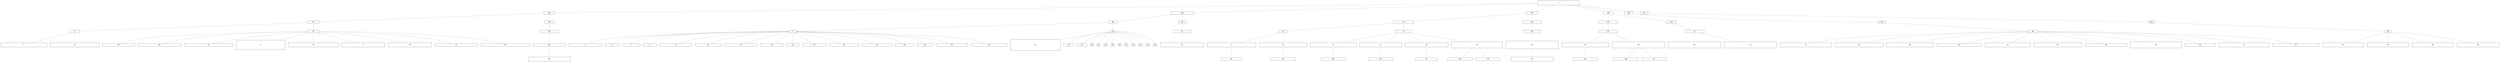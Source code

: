 graph graph0 {

    fontsize=8; 
    fontname="Arial";
    splines=true; 
    sep=1;
    overlap=false;

{ 
    node [shape=rect,fontname="Arial",fontsize=8,margin=0,penwidth=0.5,fillcolor=none];

    1 [fixedsize=true,id="el1",width=3.183,height=0.339];
    2 [fixedsize=true,id="el2",width=3.515,height=0.339];
    3 [fixedsize=true,id="el3",width=0.739,height=0.207];
    4 [fixedsize=true,id="el4",width=2.506,height=0.207];
    5 [fixedsize=true,id="el5",width=0.560,height=0.207];
    6 [fixedsize=true,id="el6",width=1.068,height=0.207];
    7 [fixedsize=true,id="el7",width=1.321,height=0.207];
    8 [fixedsize=true,id="el8",width=1.020,height=0.207];
    9 [fixedsize=true,id="el9",width=3.695,height=0.339];
    10 [fixedsize=true,id="el10",width=0.630,height=0.207];
    11 [fixedsize=true,id="el11",width=3.645,height=0.339];
    12 [fixedsize=true,id="el12",width=3.494,height=0.339];
    13 [fixedsize=true,id="el13",width=1.204,height=0.207];
    14 [fixedsize=true,id="el14",width=3.715,height=0.339];
    15 [fixedsize=true,id="el15",width=3.795,height=0.850];
    16 [fixedsize=true,id="el16",width=0.374,height=0.207];
    17 [fixedsize=true,id="el17",width=2.436,height=0.207];
    18 [fixedsize=true,id="el18",width=1.969,height=0.207];
    19 [fixedsize=true,id="el19",width=3.590,height=0.339];
    20 [fixedsize=true,id="el20",width=1.479,height=0.207];
    21 [fixedsize=true,id="el21",width=3.195,height=0.339];
    22 [fixedsize=true,id="el22",width=3.295,height=0.339];
    23 [fixedsize=true,id="el23",width=1.389,height=0.207];
    24 [fixedsize=true,id="el24",width=0.766,height=0.207];
    25 [fixedsize=true,id="el25",width=0.766,height=0.207];
    26 [fixedsize=true,id="el26",width=0.248,height=0.207];
    27 [fixedsize=true,id="el27",width=0.248,height=0.207];
    28 [fixedsize=true,id="el28",width=0.292,height=0.207];
    29 [fixedsize=true,id="el29",width=0.311,height=0.207];
    30 [fixedsize=true,id="el30",width=0.248,height=0.207];
    31 [fixedsize=true,id="el31",width=0.248,height=0.207];
    32 [fixedsize=true,id="el32",width=0.311,height=0.207];
    33 [fixedsize=true,id="el33",width=0.311,height=0.207];
    34 [fixedsize=true,id="el34",width=0.311,height=0.207];
    35 [fixedsize=true,id="el35",width=0.311,height=0.207];
    36 [fixedsize=true,id="el36",width=3.273,height=0.339];
    37 [fixedsize=true,id="el37",width=2.485,height=0.207];
    38 [fixedsize=true,id="el38",width=2.454,height=0.207];
    39 [fixedsize=true,id="el39",width=0.857,height=0.207];
    40 [fixedsize=true,id="el40",width=1.709,height=0.207];
    41 [fixedsize=true,id="el41",width=0.988,height=0.207];
    42 [fixedsize=true,id="el42",width=1.774,height=0.207];
    43 [fixedsize=true,id="el43",width=2.251,height=0.207];
    44 [fixedsize=true,id="el44",width=2.251,height=0.207];
    45 [fixedsize=true,id="el45",width=1.413,height=0.207];
    46 [fixedsize=true,id="el46",width=1.199,height=0.207];
    47 [fixedsize=true,id="el47",width=3.934,height=0.339];
    48 [fixedsize=true,id="el48",width=0.741,height=0.207];
    49 [fixedsize=true,id="el49",width=3.650,height=0.339];
    50 [fixedsize=true,id="el50",width=3.584,height=0.339];
    51 [fixedsize=true,id="el51",width=3.417,height=0.207];
    52 [fixedsize=true,id="el52",width=3.437,height=0.339];
    53 [fixedsize=true,id="el53",width=3.654,height=0.339];
    54 [fixedsize=true,id="el54",width=3.195,height=0.207];
    55 [fixedsize=true,id="el55",width=3.885,height=0.467];
    56 [fixedsize=true,id="el56",width=2.321,height=0.207];
    57 [fixedsize=true,id="el57",width=3.131,height=0.339];
    58 [fixedsize=true,id="el58",width=0.448,height=0.207];
    59 [fixedsize=true,id="el59",width=3.160,height=0.339];
    60 [fixedsize=true,id="el60",width=3.173,height=0.339];
    61 [fixedsize=true,id="el61",width=3.286,height=0.207];
    62 [fixedsize=true,id="el62",width=2.404,height=0.207];
    63 [fixedsize=true,id="el63",width=2.736,height=0.207];
    64 [fixedsize=true,id="el64",width=3.208,height=0.339];
    65 [fixedsize=true,id="el65",width=2.467,height=0.207];
    66 [fixedsize=true,id="el66",width=1.419,height=0.207];
    67 [fixedsize=true,id="el67",width=3.667,height=0.207];
    68 [fixedsize=true,id="el68",width=3.997,height=0.467];
    69 [fixedsize=true,id="el69",width=3.997,height=0.467];
    70 [fixedsize=true,id="el70",width=1.468,height=0.207];
    71 [fixedsize=true,id="el71",width=3.702,height=0.722];
    72 [fixedsize=true,id="el72",width=3.885,height=0.467];
    73 [fixedsize=true,id="el73",width=3.997,height=0.467];
    74 [fixedsize=true,id="el74",width=3.802,height=0.339];
    75 [fixedsize=true,id="el75",width=3.571,height=0.207];
    76 [fixedsize=true,id="el76",width=3.810,height=0.339];
    77 [fixedsize=true,id="el77",width=3.264,height=0.339];
    78 [fixedsize=true,id="el78",width=3.297,height=0.339];
    79 [fixedsize=true,id="el79",width=3.245,height=0.207];
    80 [fixedsize=true,id="el80",width=3.714,height=0.207];
    81 [fixedsize=true,id="el81",width=3.997,height=0.594];
    82 [fixedsize=true,id="el82",width=1.260,height=0.207];
    83 [fixedsize=true,id="el83",width=3.208,height=0.339];
    84 [fixedsize=true,id="el84",width=1.884,height=0.207];
    85 [fixedsize=true,id="el85",width=1.884,height=0.207];
    86 [fixedsize=true,id="el86",width=3.198,height=0.339];
    87 [fixedsize=true,id="el87",width=1.666,height=0.207];
    88 [fixedsize=true,id="el88",width=1.884,height=0.207];
    89 [fixedsize=true,id="el89",width=1.884,height=0.207];
    90 [fixedsize=true,id="el90",width=1.884,height=0.207];
    91 [fixedsize=true,id="el91",width=1.884,height=0.207];
    92 [fixedsize=true,id="el92",width=1.884,height=0.207];
    93 [fixedsize=true,id="el93",width=1.884,height=0.207];
    94 [fixedsize=true,id="el94",width=1.541,height=0.207];
    95 [fixedsize=true,id="el95",width=0.857,height=0.207];
    96 [fixedsize=true,id="el96",width=0.651,height=0.207];
    97 [fixedsize=true,id="el97",width=1.564,height=0.207];
    98 [fixedsize=true,id="el98",width=1.468,height=0.207];
    99 [fixedsize=true,id="el99",width=0.613,height=0.207];
    100 [fixedsize=true,id="el100",width=0.560,height=0.207];
    101 [fixedsize=true,id="el101",width=0.493,height=0.207];
    102 [fixedsize=true,id="el102",width=0.739,height=0.207];
    103 [fixedsize=true,id="el103",width=0.744,height=0.207];
    104 [fixedsize=true,id="el104",width=1.411,height=0.207];
    105 [fixedsize=true,id="el105",width=0.857,height=0.207];
    106 [fixedsize=true,id="el106",width=1.729,height=0.207];
    107 [fixedsize=true,id="el107",width=0.873,height=0.207];
    108 [fixedsize=true,id="el108",width=0.744,height=0.207];
    109 [fixedsize=true,id="el109",width=0.651,height=0.207];
    110 [fixedsize=true,id="el110",width=0.588,height=0.207];
}
edge [penwidth=0.2];
3 -- 2 [id="edge3_2",dir="none"];
5 -- 4 [id="edge5_4",dir="none"];
5 -- 6 [id="edge5_6",dir="none"];
5 -- 7 [id="edge5_7",dir="none"];
5 -- 8 [id="edge5_8",dir="none"];
10 -- 9 [id="edge10_9",dir="none"];
10 -- 11 [id="edge10_11",dir="none"];
13 -- 12 [id="edge13_12",dir="none"];
3 -- 14 [id="edge3_14",dir="none"];
16 -- 15 [id="edge16_15",dir="none"];
5 -- 17 [id="edge5_17",dir="none"];
5 -- 18 [id="edge5_18",dir="none"];
20 -- 19 [id="edge20_19",dir="none"];
13 -- 21 [id="edge13_21",dir="none"];
23 -- 22 [id="edge23_22",dir="none"];
16 -- 24 [id="edge16_24",dir="none"];
16 -- 25 [id="edge16_25",dir="none"];
16 -- 26 [id="edge16_26",dir="none"];
16 -- 27 [id="edge16_27",dir="none"];
16 -- 28 [id="edge16_28",dir="none"];
16 -- 29 [id="edge16_29",dir="none"];
16 -- 30 [id="edge16_30",dir="none"];
16 -- 31 [id="edge16_31",dir="none"];
16 -- 32 [id="edge16_32",dir="none"];
16 -- 33 [id="edge16_33",dir="none"];
16 -- 34 [id="edge16_34",dir="none"];
16 -- 35 [id="edge16_35",dir="none"];
13 -- 36 [id="edge13_36",dir="none"];
5 -- 37 [id="edge5_37",dir="none"];
39 -- 38 [id="edge39_38",dir="none"];
5 -- 40 [id="edge5_40",dir="none"];
5 -- 41 [id="edge5_41",dir="none"];
5 -- 42 [id="edge5_42",dir="none"];
5 -- 43 [id="edge5_43",dir="none"];
5 -- 44 [id="edge5_44",dir="none"];
5 -- 45 [id="edge5_45",dir="none"];
5 -- 46 [id="edge5_46",dir="none"];
48 -- 47 [id="edge48_47",dir="none"];
48 -- 49 [id="edge48_49",dir="none"];
48 -- 50 [id="edge48_50",dir="none"];
48 -- 51 [id="edge48_51",dir="none"];
48 -- 52 [id="edge48_52",dir="none"];
48 -- 53 [id="edge48_53",dir="none"];
48 -- 54 [id="edge48_54",dir="none"];
48 -- 55 [id="edge48_55",dir="none"];
48 -- 56 [id="edge48_56",dir="none"];
58 -- 57 [id="edge58_57",dir="none"];
58 -- 59 [id="edge58_59",dir="none"];
58 -- 60 [id="edge58_60",dir="none"];
39 -- 61 [id="edge39_61",dir="none"];
5 -- 62 [id="edge5_62",dir="none"];
5 -- 63 [id="edge5_63",dir="none"];
58 -- 64 [id="edge58_64",dir="none"];
66 -- 65 [id="edge66_65",dir="none"];
39 -- 67 [id="edge39_67",dir="none"];
20 -- 68 [id="edge20_68",dir="none"];
70 -- 69 [id="edge70_69",dir="none"];
39 -- 71 [id="edge39_71",dir="none"];
13 -- 72 [id="edge13_72",dir="none"];
70 -- 73 [id="edge70_73",dir="none"];
48 -- 74 [id="edge48_74",dir="none"];
48 -- 75 [id="edge48_75",dir="none"];
39 -- 76 [id="edge39_76",dir="none"];
39 -- 77 [id="edge39_77",dir="none"];
39 -- 78 [id="edge39_78",dir="none"];
39 -- 79 [id="edge39_79",dir="none"];
39 -- 80 [id="edge39_80",dir="none"];
82 -- 81 [id="edge82_81",dir="none"];
81 -- 83 [id="edge81_83",dir="none"];
19 -- 84 [id="edge19_84",dir="none"];
21 -- 85 [id="edge21_85",dir="none"];
65 -- 86 [id="edge65_86",dir="none"];
36 -- 87 [id="edge36_87",dir="none"];
12 -- 88 [id="edge12_88",dir="none"];
68 -- 89 [id="edge68_89",dir="none"];
72 -- 90 [id="edge72_90",dir="none"];
11 -- 91 [id="edge11_91",dir="none"];
68 -- 92 [id="edge68_92",dir="none"];
72 -- 93 [id="edge72_93",dir="none"];
9 -- 94 [id="edge9_94",dir="none"];
95 -- 3 [id="edge95_3",dir="none"];
96 -- 5 [id="edge96_5",dir="none"];
97 -- 10 [id="edge97_10",dir="none"];
97 -- 13 [id="edge97_13",dir="none"];
96 -- 16 [id="edge96_16",dir="none"];
98 -- 20 [id="edge98_20",dir="none"];
99 -- 23 [id="edge99_23",dir="none"];
95 -- 39 [id="edge95_39",dir="none"];
100 -- 48 [id="edge100_48",dir="none"];
101 -- 58 [id="edge101_58",dir="none"];
102 -- 66 [id="edge102_66",dir="none"];
103 -- 70 [id="edge103_70",dir="none"];
104 -- 82 [id="edge104_82",dir="none"];
105 -- 95 [id="edge105_95",dir="none"];
106 -- 96 [id="edge106_96",dir="none"];
107 -- 97 [id="edge107_97",dir="none"];
108 -- 98 [id="edge108_98",dir="none"];
106 -- 99 [id="edge106_99",dir="none"];
109 -- 100 [id="edge109_100",dir="none"];
110 -- 101 [id="edge110_101",dir="none"];
105 -- 102 [id="edge105_102",dir="none"];
108 -- 103 [id="edge108_103",dir="none"];
107 -- 104 [id="edge107_104",dir="none"];
1 -- 105 [id="edge1_105",dir="none"];
1 -- 106 [id="edge1_106",dir="none"];
1 -- 107 [id="edge1_107",dir="none"];
1 -- 108 [id="edge1_108",dir="none"];
1 -- 109 [id="edge1_109",dir="none"];
1 -- 110 [id="edge1_110",dir="none"];
}

